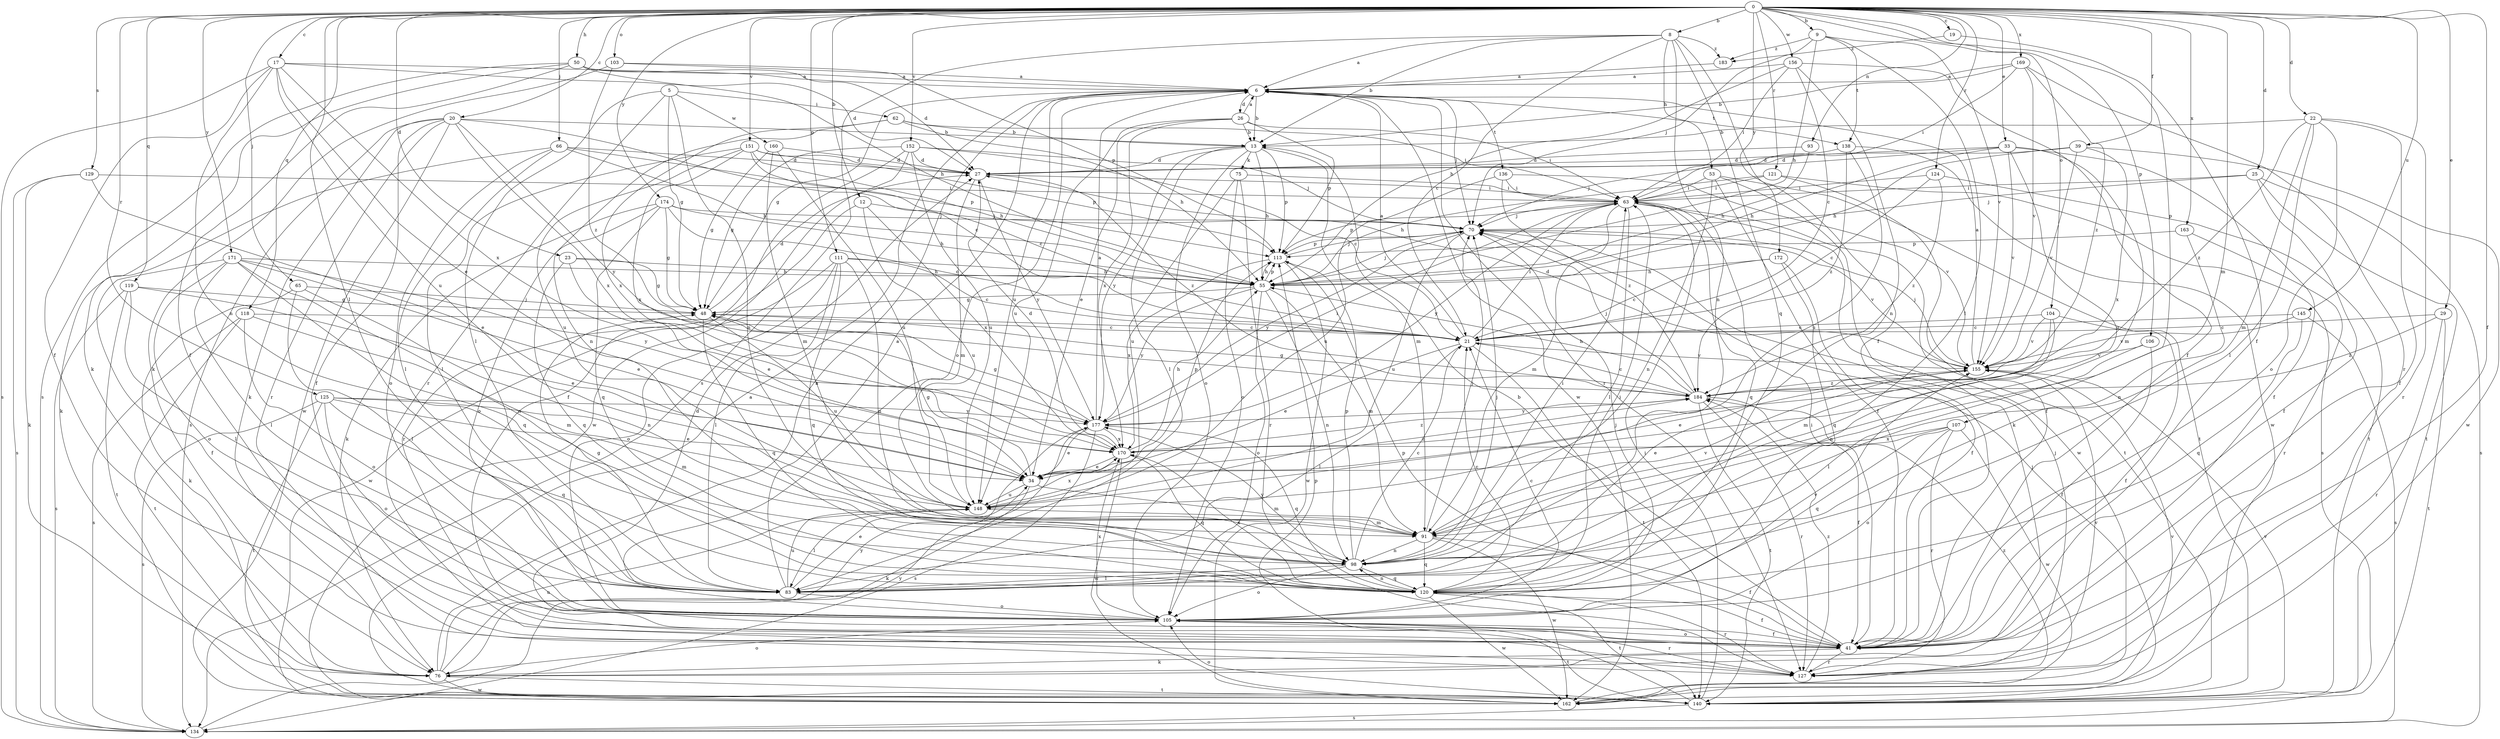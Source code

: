strict digraph  {
0;
5;
6;
8;
9;
12;
13;
17;
19;
20;
21;
22;
23;
25;
26;
27;
29;
33;
34;
39;
41;
48;
50;
53;
55;
62;
63;
65;
66;
70;
75;
76;
83;
91;
93;
98;
103;
104;
105;
106;
107;
111;
113;
118;
119;
120;
121;
124;
125;
127;
129;
134;
136;
138;
140;
145;
148;
151;
152;
155;
156;
160;
162;
163;
169;
170;
171;
172;
174;
177;
183;
184;
0 -> 8  [label=b];
0 -> 9  [label=b];
0 -> 12  [label=b];
0 -> 17  [label=c];
0 -> 19  [label=c];
0 -> 20  [label=c];
0 -> 22  [label=d];
0 -> 23  [label=d];
0 -> 25  [label=d];
0 -> 29  [label=e];
0 -> 33  [label=e];
0 -> 39  [label=f];
0 -> 41  [label=f];
0 -> 50  [label=h];
0 -> 65  [label=j];
0 -> 66  [label=j];
0 -> 83  [label=l];
0 -> 91  [label=m];
0 -> 93  [label=n];
0 -> 103  [label=o];
0 -> 104  [label=o];
0 -> 106  [label=p];
0 -> 107  [label=p];
0 -> 111  [label=p];
0 -> 118  [label=q];
0 -> 119  [label=q];
0 -> 121  [label=r];
0 -> 124  [label=r];
0 -> 125  [label=r];
0 -> 129  [label=s];
0 -> 145  [label=u];
0 -> 151  [label=v];
0 -> 152  [label=v];
0 -> 156  [label=w];
0 -> 163  [label=x];
0 -> 169  [label=x];
0 -> 171  [label=y];
0 -> 172  [label=y];
0 -> 174  [label=y];
5 -> 48  [label=g];
5 -> 62  [label=i];
5 -> 83  [label=l];
5 -> 98  [label=n];
5 -> 127  [label=r];
5 -> 160  [label=w];
6 -> 13  [label=b];
6 -> 26  [label=d];
6 -> 48  [label=g];
6 -> 70  [label=j];
6 -> 105  [label=o];
6 -> 127  [label=r];
6 -> 136  [label=t];
6 -> 138  [label=t];
6 -> 148  [label=u];
6 -> 162  [label=w];
8 -> 6  [label=a];
8 -> 13  [label=b];
8 -> 21  [label=c];
8 -> 41  [label=f];
8 -> 53  [label=h];
8 -> 98  [label=n];
8 -> 120  [label=q];
8 -> 134  [label=s];
8 -> 183  [label=z];
9 -> 55  [label=h];
9 -> 70  [label=j];
9 -> 83  [label=l];
9 -> 138  [label=t];
9 -> 155  [label=v];
9 -> 183  [label=z];
12 -> 70  [label=j];
12 -> 127  [label=r];
12 -> 148  [label=u];
12 -> 170  [label=x];
13 -> 27  [label=d];
13 -> 55  [label=h];
13 -> 75  [label=k];
13 -> 83  [label=l];
13 -> 91  [label=m];
13 -> 105  [label=o];
13 -> 113  [label=p];
13 -> 177  [label=y];
17 -> 6  [label=a];
17 -> 27  [label=d];
17 -> 34  [label=e];
17 -> 41  [label=f];
17 -> 98  [label=n];
17 -> 134  [label=s];
17 -> 148  [label=u];
17 -> 170  [label=x];
19 -> 41  [label=f];
19 -> 183  [label=z];
20 -> 13  [label=b];
20 -> 21  [label=c];
20 -> 41  [label=f];
20 -> 76  [label=k];
20 -> 127  [label=r];
20 -> 134  [label=s];
20 -> 162  [label=w];
20 -> 170  [label=x];
20 -> 177  [label=y];
21 -> 6  [label=a];
21 -> 34  [label=e];
21 -> 63  [label=i];
21 -> 83  [label=l];
21 -> 140  [label=t];
21 -> 155  [label=v];
22 -> 13  [label=b];
22 -> 41  [label=f];
22 -> 83  [label=l];
22 -> 91  [label=m];
22 -> 105  [label=o];
22 -> 127  [label=r];
22 -> 184  [label=z];
23 -> 34  [label=e];
23 -> 48  [label=g];
23 -> 55  [label=h];
23 -> 120  [label=q];
25 -> 41  [label=f];
25 -> 63  [label=i];
25 -> 70  [label=j];
25 -> 134  [label=s];
25 -> 140  [label=t];
26 -> 6  [label=a];
26 -> 13  [label=b];
26 -> 34  [label=e];
26 -> 63  [label=i];
26 -> 113  [label=p];
26 -> 148  [label=u];
26 -> 170  [label=x];
27 -> 63  [label=i];
27 -> 91  [label=m];
27 -> 177  [label=y];
27 -> 184  [label=z];
29 -> 21  [label=c];
29 -> 127  [label=r];
29 -> 140  [label=t];
29 -> 184  [label=z];
33 -> 27  [label=d];
33 -> 41  [label=f];
33 -> 55  [label=h];
33 -> 70  [label=j];
33 -> 91  [label=m];
33 -> 148  [label=u];
33 -> 155  [label=v];
34 -> 48  [label=g];
34 -> 76  [label=k];
34 -> 91  [label=m];
34 -> 113  [label=p];
34 -> 148  [label=u];
34 -> 184  [label=z];
39 -> 27  [label=d];
39 -> 55  [label=h];
39 -> 155  [label=v];
39 -> 162  [label=w];
39 -> 170  [label=x];
41 -> 13  [label=b];
41 -> 27  [label=d];
41 -> 63  [label=i];
41 -> 76  [label=k];
41 -> 105  [label=o];
41 -> 113  [label=p];
41 -> 127  [label=r];
48 -> 21  [label=c];
48 -> 27  [label=d];
48 -> 120  [label=q];
48 -> 148  [label=u];
50 -> 6  [label=a];
50 -> 27  [label=d];
50 -> 41  [label=f];
50 -> 55  [label=h];
50 -> 76  [label=k];
50 -> 134  [label=s];
53 -> 41  [label=f];
53 -> 63  [label=i];
53 -> 76  [label=k];
53 -> 98  [label=n];
53 -> 140  [label=t];
55 -> 48  [label=g];
55 -> 70  [label=j];
55 -> 91  [label=m];
55 -> 98  [label=n];
55 -> 105  [label=o];
55 -> 113  [label=p];
55 -> 177  [label=y];
62 -> 13  [label=b];
62 -> 55  [label=h];
62 -> 63  [label=i];
62 -> 98  [label=n];
62 -> 170  [label=x];
63 -> 70  [label=j];
63 -> 83  [label=l];
63 -> 91  [label=m];
63 -> 113  [label=p];
63 -> 120  [label=q];
63 -> 140  [label=t];
63 -> 162  [label=w];
63 -> 177  [label=y];
65 -> 76  [label=k];
65 -> 83  [label=l];
65 -> 98  [label=n];
65 -> 48  [label=j];
66 -> 27  [label=d];
66 -> 55  [label=h];
66 -> 76  [label=k];
66 -> 83  [label=l];
66 -> 105  [label=o];
66 -> 113  [label=p];
70 -> 113  [label=p];
70 -> 148  [label=u];
70 -> 155  [label=v];
70 -> 177  [label=y];
75 -> 63  [label=i];
75 -> 105  [label=o];
75 -> 127  [label=r];
75 -> 148  [label=u];
76 -> 6  [label=a];
76 -> 105  [label=o];
76 -> 140  [label=t];
76 -> 148  [label=u];
76 -> 155  [label=v];
76 -> 162  [label=w];
76 -> 177  [label=y];
83 -> 6  [label=a];
83 -> 34  [label=e];
83 -> 48  [label=g];
83 -> 105  [label=o];
83 -> 148  [label=u];
91 -> 41  [label=f];
91 -> 70  [label=j];
91 -> 98  [label=n];
91 -> 120  [label=q];
91 -> 155  [label=v];
91 -> 162  [label=w];
93 -> 27  [label=d];
93 -> 55  [label=h];
98 -> 21  [label=c];
98 -> 63  [label=i];
98 -> 70  [label=j];
98 -> 83  [label=l];
98 -> 105  [label=o];
98 -> 113  [label=p];
98 -> 120  [label=q];
98 -> 177  [label=y];
103 -> 6  [label=a];
103 -> 76  [label=k];
103 -> 113  [label=p];
103 -> 184  [label=z];
104 -> 21  [label=c];
104 -> 41  [label=f];
104 -> 91  [label=m];
104 -> 98  [label=n];
104 -> 155  [label=v];
105 -> 21  [label=c];
105 -> 41  [label=f];
105 -> 70  [label=j];
105 -> 127  [label=r];
105 -> 140  [label=t];
105 -> 155  [label=v];
105 -> 170  [label=x];
106 -> 41  [label=f];
106 -> 83  [label=l];
106 -> 155  [label=v];
107 -> 34  [label=e];
107 -> 105  [label=o];
107 -> 120  [label=q];
107 -> 127  [label=r];
107 -> 162  [label=w];
107 -> 170  [label=x];
111 -> 21  [label=c];
111 -> 55  [label=h];
111 -> 83  [label=l];
111 -> 98  [label=n];
111 -> 105  [label=o];
111 -> 120  [label=q];
111 -> 162  [label=w];
113 -> 55  [label=h];
113 -> 70  [label=j];
113 -> 162  [label=w];
113 -> 170  [label=x];
118 -> 21  [label=c];
118 -> 91  [label=m];
118 -> 105  [label=o];
118 -> 134  [label=s];
118 -> 140  [label=t];
119 -> 34  [label=e];
119 -> 48  [label=g];
119 -> 83  [label=l];
119 -> 134  [label=s];
119 -> 140  [label=t];
120 -> 21  [label=c];
120 -> 41  [label=f];
120 -> 63  [label=i];
120 -> 98  [label=n];
120 -> 127  [label=r];
120 -> 140  [label=t];
120 -> 162  [label=w];
120 -> 170  [label=x];
121 -> 41  [label=f];
121 -> 55  [label=h];
121 -> 63  [label=i];
121 -> 134  [label=s];
124 -> 21  [label=c];
124 -> 63  [label=i];
124 -> 140  [label=t];
124 -> 184  [label=z];
125 -> 34  [label=e];
125 -> 91  [label=m];
125 -> 105  [label=o];
125 -> 120  [label=q];
125 -> 134  [label=s];
125 -> 140  [label=t];
125 -> 177  [label=y];
127 -> 70  [label=j];
127 -> 184  [label=z];
129 -> 34  [label=e];
129 -> 63  [label=i];
129 -> 76  [label=k];
129 -> 134  [label=s];
134 -> 177  [label=y];
136 -> 63  [label=i];
136 -> 148  [label=u];
136 -> 155  [label=v];
136 -> 184  [label=z];
138 -> 27  [label=d];
138 -> 148  [label=u];
138 -> 162  [label=w];
138 -> 184  [label=z];
140 -> 6  [label=a];
140 -> 63  [label=i];
140 -> 70  [label=j];
140 -> 105  [label=o];
140 -> 113  [label=p];
140 -> 134  [label=s];
140 -> 155  [label=v];
145 -> 21  [label=c];
145 -> 120  [label=q];
145 -> 134  [label=s];
145 -> 155  [label=v];
148 -> 83  [label=l];
148 -> 91  [label=m];
148 -> 170  [label=x];
151 -> 21  [label=c];
151 -> 27  [label=d];
151 -> 55  [label=h];
151 -> 83  [label=l];
151 -> 113  [label=p];
151 -> 148  [label=u];
151 -> 170  [label=x];
152 -> 21  [label=c];
152 -> 27  [label=d];
152 -> 41  [label=f];
152 -> 48  [label=g];
152 -> 70  [label=j];
152 -> 148  [label=u];
152 -> 162  [label=w];
155 -> 6  [label=a];
155 -> 27  [label=d];
155 -> 34  [label=e];
155 -> 70  [label=j];
155 -> 184  [label=z];
156 -> 6  [label=a];
156 -> 21  [label=c];
156 -> 41  [label=f];
156 -> 55  [label=h];
156 -> 63  [label=i];
156 -> 98  [label=n];
160 -> 27  [label=d];
160 -> 48  [label=g];
160 -> 91  [label=m];
160 -> 148  [label=u];
162 -> 155  [label=v];
162 -> 184  [label=z];
163 -> 98  [label=n];
163 -> 113  [label=p];
163 -> 127  [label=r];
169 -> 6  [label=a];
169 -> 13  [label=b];
169 -> 63  [label=i];
169 -> 127  [label=r];
169 -> 155  [label=v];
169 -> 184  [label=z];
170 -> 27  [label=d];
170 -> 34  [label=e];
170 -> 55  [label=h];
170 -> 120  [label=q];
170 -> 162  [label=w];
170 -> 184  [label=z];
171 -> 34  [label=e];
171 -> 41  [label=f];
171 -> 55  [label=h];
171 -> 83  [label=l];
171 -> 98  [label=n];
171 -> 105  [label=o];
171 -> 120  [label=q];
171 -> 177  [label=y];
172 -> 21  [label=c];
172 -> 41  [label=f];
172 -> 55  [label=h];
172 -> 120  [label=q];
174 -> 21  [label=c];
174 -> 48  [label=g];
174 -> 55  [label=h];
174 -> 70  [label=j];
174 -> 76  [label=k];
174 -> 105  [label=o];
174 -> 120  [label=q];
177 -> 6  [label=a];
177 -> 34  [label=e];
177 -> 48  [label=g];
177 -> 63  [label=i];
177 -> 120  [label=q];
177 -> 134  [label=s];
177 -> 170  [label=x];
183 -> 6  [label=a];
184 -> 21  [label=c];
184 -> 41  [label=f];
184 -> 48  [label=g];
184 -> 55  [label=h];
184 -> 70  [label=j];
184 -> 127  [label=r];
184 -> 140  [label=t];
184 -> 177  [label=y];
}
